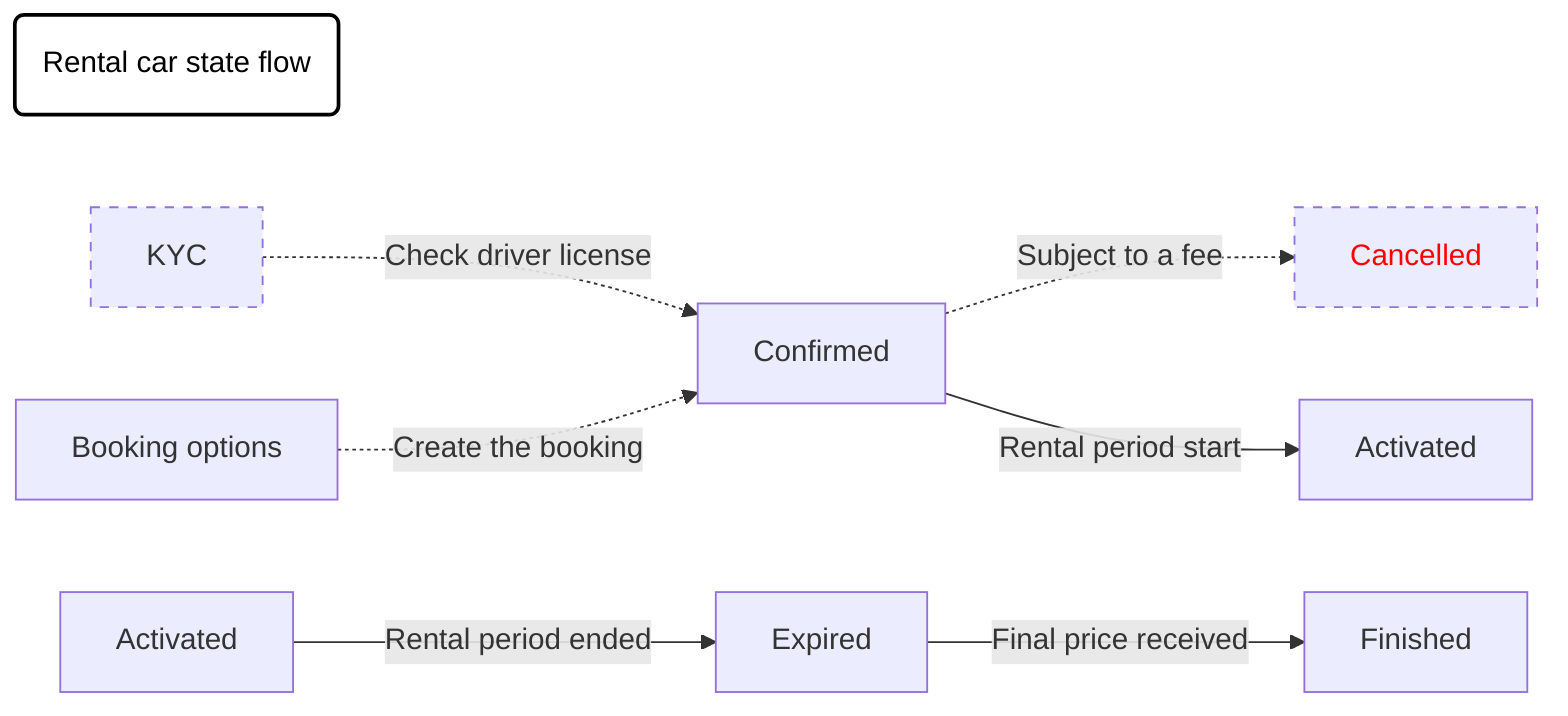 graph LR
  label1(Rental car state flow)
  %% MermaidJS workflow graph for Taxi TSP
  %% Use https://mermaid-js.github.io/mermaid-live-editor/ to edit
  KYC[KYC] -.->|Check driver license| Confirmed
  Options[Booking options] -.->|Create the booking| Confirmed
  Confirmed -.->|Subject to a fee| Cancelled
  Confirmed -->|Rental period start| Activated
  Activated2[Activated] -->|Rental period ended| Expired
  Expired -->|Final price received| Finished
  style Cancelled color:red,stroke-dasharray: 5, 5
  style label1 stroke-width:2px,color:black,stroke:black,fill:white
  style KYC stroke-dasharray:5,5